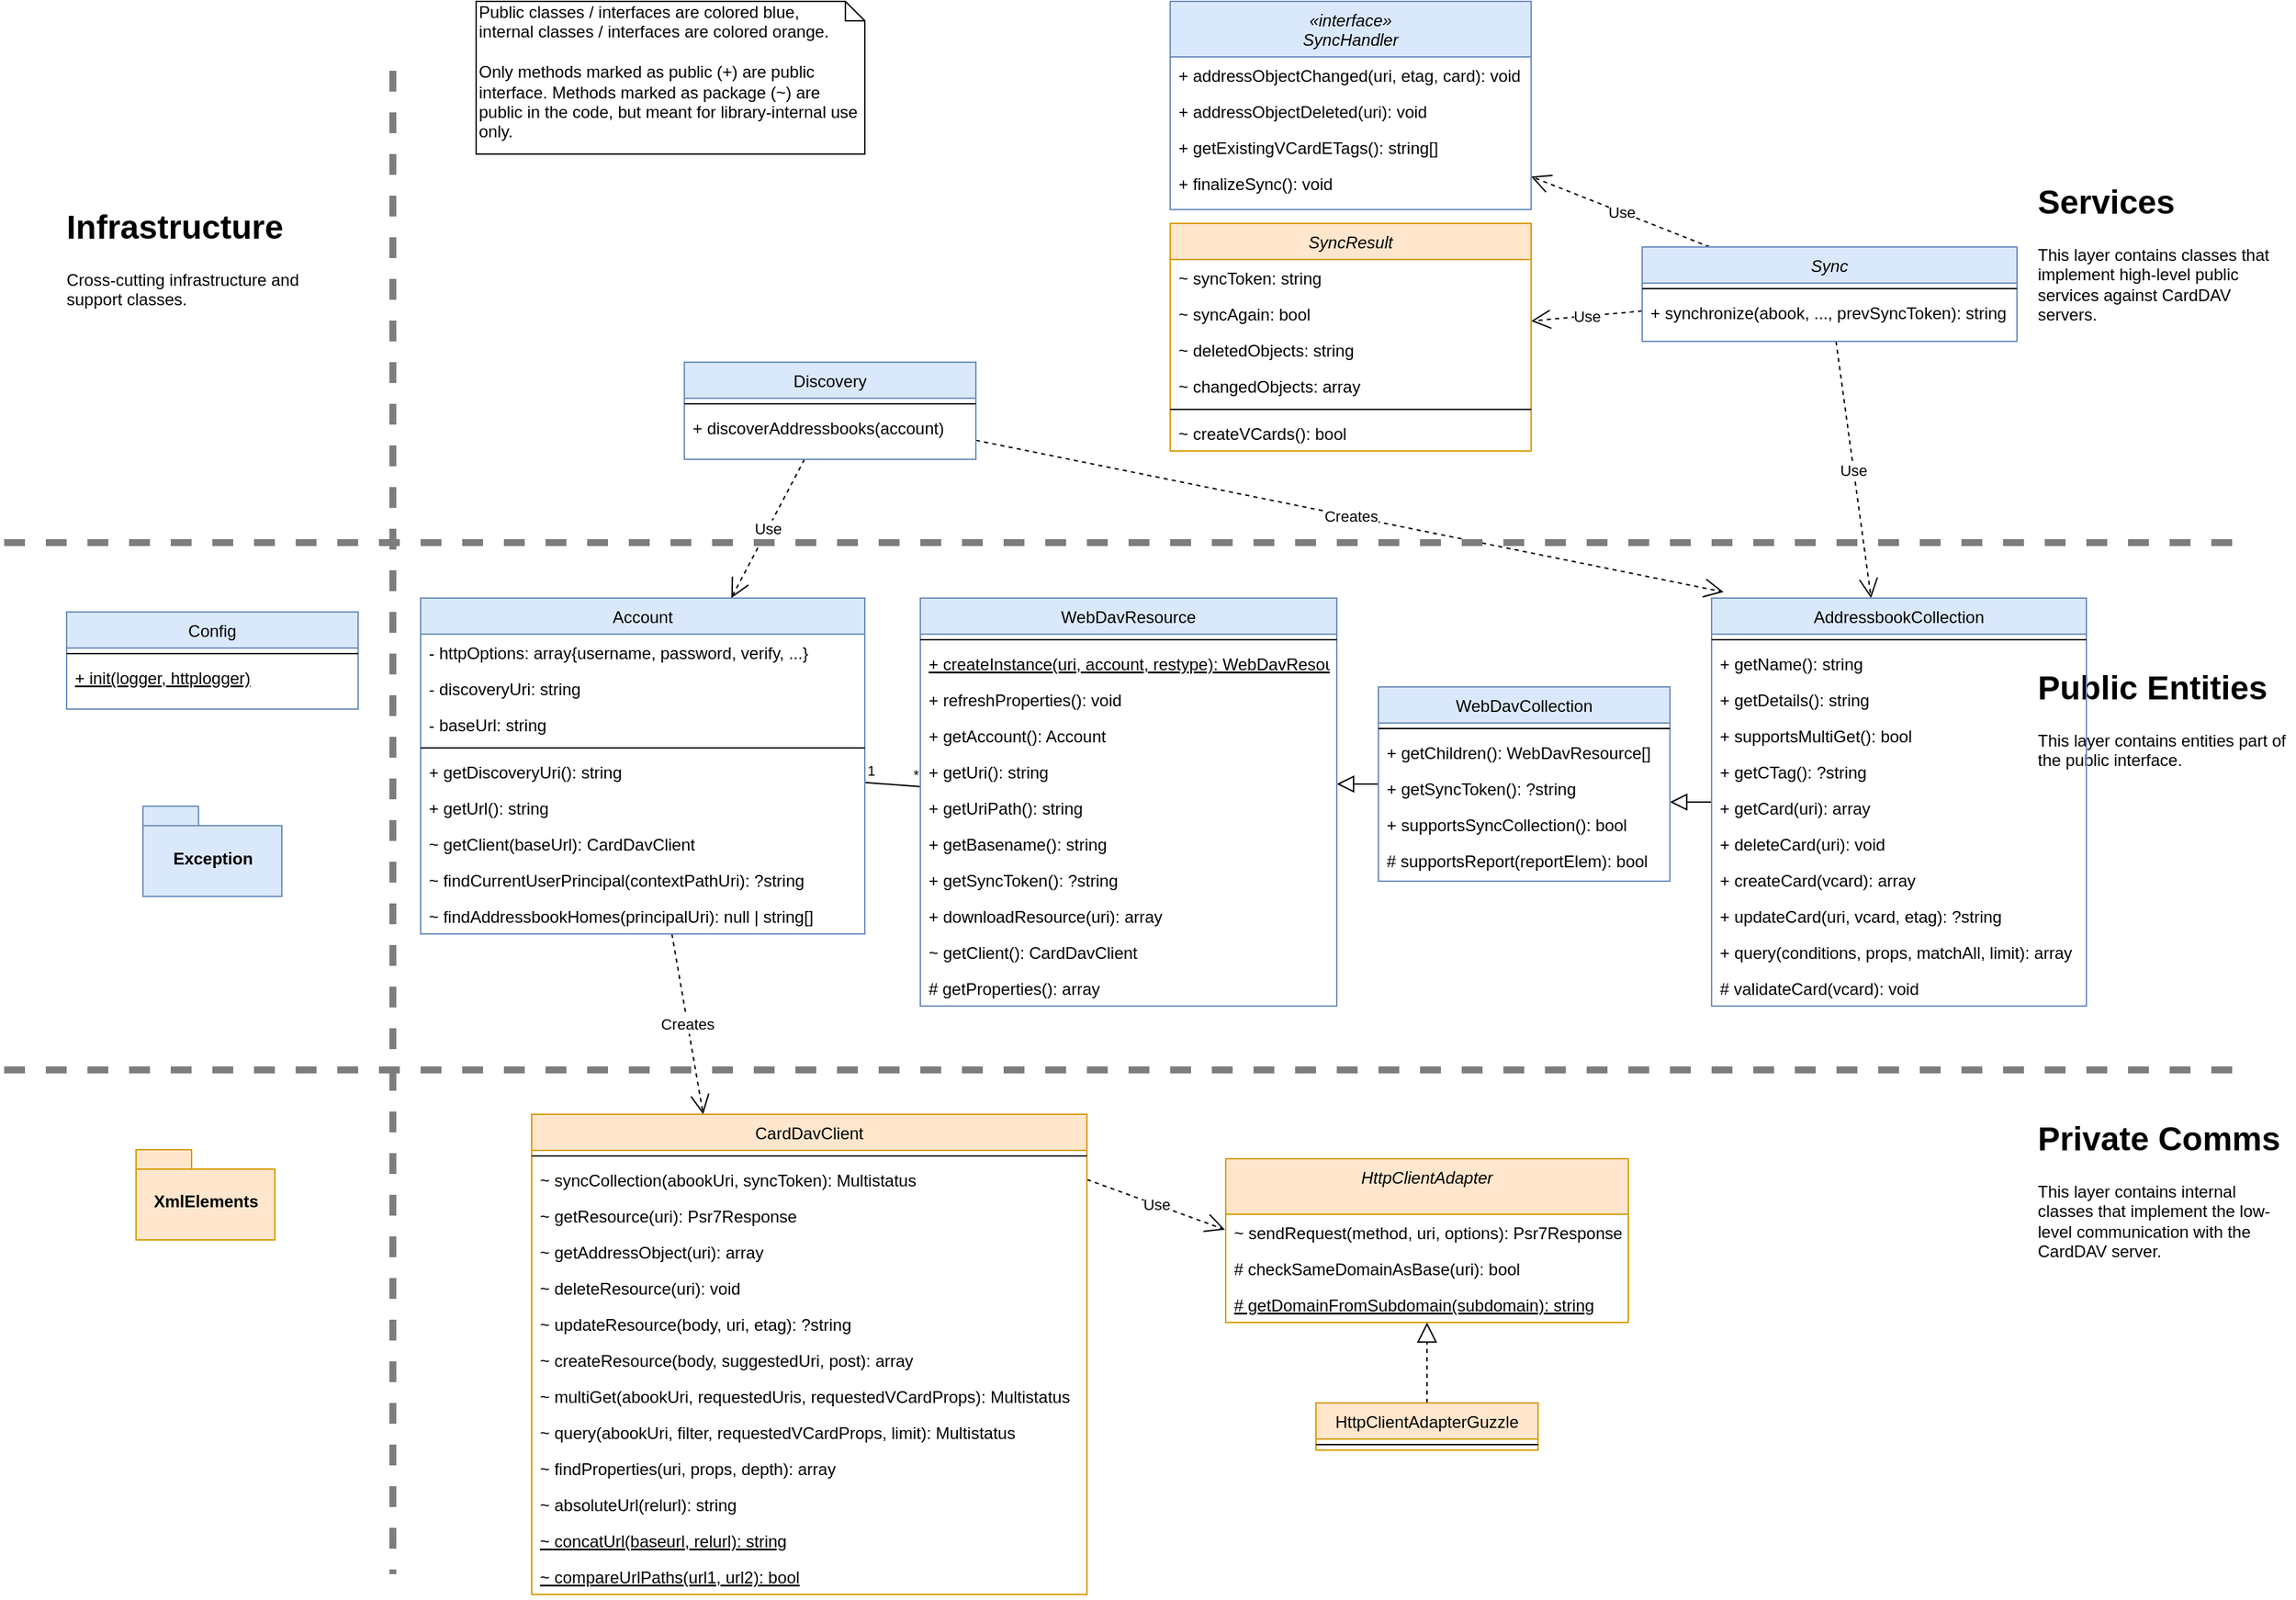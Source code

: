 <mxfile version="21.2.8" type="device">
  <diagram id="C5RBs43oDa-KdzZeNtuy" name="Page-1">
    <mxGraphModel dx="1449" dy="450" grid="1" gridSize="10" guides="1" tooltips="1" connect="1" arrows="1" fold="1" page="1" pageScale="1" pageWidth="827" pageHeight="1169" math="0" shadow="0">
      <root>
        <mxCell id="WIyWlLk6GJQsqaUBKTNV-0" />
        <mxCell id="WIyWlLk6GJQsqaUBKTNV-1" parent="WIyWlLk6GJQsqaUBKTNV-0" />
        <mxCell id="zkfFHV4jXpPFQw0GAbJ--16" value="" style="endArrow=block;endSize=10;endFill=0;shadow=0;strokeWidth=1;rounded=0;edgeStyle=elbowEdgeStyle;elbow=horizontal;" parent="WIyWlLk6GJQsqaUBKTNV-1" source="u7erIZxzKKhx946gxsI2-0" target="v_oZCs1MGEyOnMnWpm-Y-0" edge="1">
          <mxGeometry width="160" relative="1" as="geometry">
            <mxPoint x="351" y="373" as="sourcePoint" />
            <mxPoint x="451" y="271" as="targetPoint" />
            <Array as="points">
              <mxPoint x="830" y="620" />
              <mxPoint x="820" y="640" />
              <mxPoint x="810" y="614" />
            </Array>
          </mxGeometry>
        </mxCell>
        <mxCell id="u7erIZxzKKhx946gxsI2-4" value="Use" style="endArrow=open;endSize=12;dashed=1;html=1;" parent="WIyWlLk6GJQsqaUBKTNV-1" source="zkfFHV4jXpPFQw0GAbJ--0" target="u7erIZxzKKhx946gxsI2-0" edge="1">
          <mxGeometry width="160" relative="1" as="geometry">
            <mxPoint x="273.04" y="268" as="sourcePoint" />
            <mxPoint x="210" y="370" as="targetPoint" />
          </mxGeometry>
        </mxCell>
        <mxCell id="u7erIZxzKKhx946gxsI2-10" value="Creates" style="endArrow=open;endSize=12;dashed=1;html=1;entryX=0.032;entryY=-0.015;entryDx=0;entryDy=0;entryPerimeter=0;" parent="WIyWlLk6GJQsqaUBKTNV-1" source="zkfFHV4jXpPFQw0GAbJ--17" target="u7erIZxzKKhx946gxsI2-0" edge="1">
          <mxGeometry width="160" relative="1" as="geometry">
            <mxPoint x="361.045" y="268" as="sourcePoint" />
            <mxPoint x="526" y="490.98" as="targetPoint" />
          </mxGeometry>
        </mxCell>
        <mxCell id="u7erIZxzKKhx946gxsI2-11" value="Use" style="endArrow=open;endSize=12;dashed=1;html=1;" parent="WIyWlLk6GJQsqaUBKTNV-1" source="zkfFHV4jXpPFQw0GAbJ--17" target="zkfFHV4jXpPFQw0GAbJ--6" edge="1">
          <mxGeometry width="160" relative="1" as="geometry">
            <mxPoint x="558.801" y="268" as="sourcePoint" />
            <mxPoint x="551.199" y="490" as="targetPoint" />
          </mxGeometry>
        </mxCell>
        <mxCell id="u7erIZxzKKhx946gxsI2-27" value="Use" style="endArrow=open;endSize=12;dashed=1;html=1;" parent="WIyWlLk6GJQsqaUBKTNV-1" source="zkfFHV4jXpPFQw0GAbJ--0" target="u7erIZxzKKhx946gxsI2-36" edge="1">
          <mxGeometry width="160" relative="1" as="geometry">
            <mxPoint x="660" y="220" as="sourcePoint" />
            <mxPoint x="710.0" y="206.579" as="targetPoint" />
          </mxGeometry>
        </mxCell>
        <mxCell id="u7erIZxzKKhx946gxsI2-28" value="Use" style="endArrow=open;endSize=12;dashed=1;html=1;" parent="WIyWlLk6GJQsqaUBKTNV-1" source="zkfFHV4jXpPFQw0GAbJ--0" target="u7erIZxzKKhx946gxsI2-20" edge="1">
          <mxGeometry width="160" relative="1" as="geometry">
            <mxPoint x="630" y="221.891" as="sourcePoint" />
            <mxPoint x="720" y="205.2" as="targetPoint" />
          </mxGeometry>
        </mxCell>
        <mxCell id="u7erIZxzKKhx946gxsI2-71" value="" style="endArrow=none;html=1;rounded=0;" parent="WIyWlLk6GJQsqaUBKTNV-1" source="zkfFHV4jXpPFQw0GAbJ--6" target="zkfFHV4jXpPFQw0GAbJ--13" edge="1">
          <mxGeometry relative="1" as="geometry">
            <mxPoint x="390" y="840" as="sourcePoint" />
            <mxPoint x="550" y="840" as="targetPoint" />
          </mxGeometry>
        </mxCell>
        <mxCell id="u7erIZxzKKhx946gxsI2-72" value="1" style="resizable=0;html=1;align=left;verticalAlign=bottom;labelBackgroundColor=#ffffff;fontSize=10;" parent="u7erIZxzKKhx946gxsI2-71" connectable="0" vertex="1">
          <mxGeometry x="-1" relative="1" as="geometry" />
        </mxCell>
        <mxCell id="u7erIZxzKKhx946gxsI2-73" value="*" style="resizable=0;html=1;align=right;verticalAlign=bottom;labelBackgroundColor=#ffffff;fontSize=10;" parent="u7erIZxzKKhx946gxsI2-71" connectable="0" vertex="1">
          <mxGeometry x="1" relative="1" as="geometry" />
        </mxCell>
        <mxCell id="u7erIZxzKKhx946gxsI2-80" value="Use" style="endArrow=open;endSize=12;dashed=1;html=1;exitX=1;exitY=0.5;exitDx=0;exitDy=0;entryX=-0.002;entryY=0.433;entryDx=0;entryDy=0;entryPerimeter=0;" parent="WIyWlLk6GJQsqaUBKTNV-1" source="u7erIZxzKKhx946gxsI2-15" target="u7erIZxzKKhx946gxsI2-75" edge="1">
          <mxGeometry width="160" relative="1" as="geometry">
            <mxPoint x="265" y="980.491" as="sourcePoint" />
            <mxPoint x="425" y="949.996" as="targetPoint" />
          </mxGeometry>
        </mxCell>
        <mxCell id="u7erIZxzKKhx946gxsI2-84" value="" style="endArrow=block;dashed=1;endFill=0;endSize=12;html=1;" parent="WIyWlLk6GJQsqaUBKTNV-1" source="u7erIZxzKKhx946gxsI2-81" target="u7erIZxzKKhx946gxsI2-75" edge="1">
          <mxGeometry width="160" relative="1" as="geometry">
            <mxPoint x="310" y="1038" as="sourcePoint" />
            <mxPoint x="470" y="1038" as="targetPoint" />
          </mxGeometry>
        </mxCell>
        <mxCell id="u7erIZxzKKhx946gxsI2-85" value="Creates" style="endArrow=open;endSize=12;dashed=1;html=1;entryX=0.309;entryY=0;entryDx=0;entryDy=0;entryPerimeter=0;" parent="WIyWlLk6GJQsqaUBKTNV-1" source="zkfFHV4jXpPFQw0GAbJ--6" target="u7erIZxzKKhx946gxsI2-14" edge="1">
          <mxGeometry width="160" relative="1" as="geometry">
            <mxPoint x="20.001" y="876" as="sourcePoint" />
            <mxPoint x="398.66" y="1081.98" as="targetPoint" />
          </mxGeometry>
        </mxCell>
        <mxCell id="u7erIZxzKKhx946gxsI2-75" value="HttpClientAdapter" style="swimlane;fontStyle=2;align=center;verticalAlign=top;childLayout=stackLayout;horizontal=1;startSize=40;horizontalStack=0;resizeParent=1;resizeLast=0;collapsible=1;marginBottom=0;rounded=0;shadow=0;strokeWidth=1;fillColor=#ffe6cc;strokeColor=#d79b00;movableLabel=0;resizeHeight=1;" parent="WIyWlLk6GJQsqaUBKTNV-1" vertex="1">
          <mxGeometry x="560" y="884" width="290" height="118" as="geometry">
            <mxRectangle x="220" y="120" width="160" height="26" as="alternateBounds" />
          </mxGeometry>
        </mxCell>
        <mxCell id="u7erIZxzKKhx946gxsI2-76" value="~ sendRequest(method, uri, options): Psr7Response" style="text;strokeColor=none;fillColor=none;align=left;verticalAlign=top;spacingLeft=4;spacingRight=4;overflow=hidden;rotatable=0;points=[[0,0.5],[1,0.5]];portConstraint=eastwest;" parent="u7erIZxzKKhx946gxsI2-75" vertex="1">
          <mxGeometry y="40" width="290" height="26" as="geometry" />
        </mxCell>
        <mxCell id="rVAlodFFeOMfBNMGurua-0" value="# checkSameDomainAsBase(uri): bool" style="text;strokeColor=none;fillColor=none;align=left;verticalAlign=top;spacingLeft=4;spacingRight=4;overflow=hidden;rotatable=0;points=[[0,0.5],[1,0.5]];portConstraint=eastwest;" parent="u7erIZxzKKhx946gxsI2-75" vertex="1">
          <mxGeometry y="66" width="290" height="26" as="geometry" />
        </mxCell>
        <mxCell id="rVAlodFFeOMfBNMGurua-1" value="# getDomainFromSubdomain(subdomain): string" style="text;strokeColor=none;fillColor=none;align=left;verticalAlign=top;spacingLeft=4;spacingRight=4;overflow=hidden;rotatable=0;points=[[0,0.5],[1,0.5]];portConstraint=eastwest;fontStyle=4" parent="u7erIZxzKKhx946gxsI2-75" vertex="1">
          <mxGeometry y="92" width="290" height="26" as="geometry" />
        </mxCell>
        <mxCell id="u7erIZxzKKhx946gxsI2-14" value="CardDavClient" style="swimlane;fontStyle=0;align=center;verticalAlign=top;childLayout=stackLayout;horizontal=1;startSize=26;horizontalStack=0;resizeParent=1;resizeLast=0;collapsible=1;marginBottom=0;rounded=0;shadow=0;strokeWidth=1;fillColor=#ffe6cc;strokeColor=#d79b00;" parent="WIyWlLk6GJQsqaUBKTNV-1" vertex="1">
          <mxGeometry x="60" y="852" width="400" height="346" as="geometry">
            <mxRectangle x="340" y="380" width="170" height="26" as="alternateBounds" />
          </mxGeometry>
        </mxCell>
        <mxCell id="u7erIZxzKKhx946gxsI2-16" value="" style="line;html=1;strokeWidth=1;align=left;verticalAlign=middle;spacingTop=-1;spacingLeft=3;spacingRight=3;rotatable=0;labelPosition=right;points=[];portConstraint=eastwest;" parent="u7erIZxzKKhx946gxsI2-14" vertex="1">
          <mxGeometry y="26" width="400" height="8" as="geometry" />
        </mxCell>
        <mxCell id="u7erIZxzKKhx946gxsI2-15" value="~ syncCollection(abookUri, syncToken): Multistatus" style="text;align=left;verticalAlign=top;spacingLeft=4;spacingRight=4;overflow=hidden;rotatable=0;points=[[0,0.5],[1,0.5]];portConstraint=eastwest;" parent="u7erIZxzKKhx946gxsI2-14" vertex="1">
          <mxGeometry y="34" width="400" height="26" as="geometry" />
        </mxCell>
        <mxCell id="u7erIZxzKKhx946gxsI2-86" value="~ getResource(uri): Psr7Response" style="text;align=left;verticalAlign=top;spacingLeft=4;spacingRight=4;overflow=hidden;rotatable=0;points=[[0,0.5],[1,0.5]];portConstraint=eastwest;" parent="u7erIZxzKKhx946gxsI2-14" vertex="1">
          <mxGeometry y="60" width="400" height="26" as="geometry" />
        </mxCell>
        <mxCell id="u7erIZxzKKhx946gxsI2-87" value="~ getAddressObject(uri): array" style="text;align=left;verticalAlign=top;spacingLeft=4;spacingRight=4;overflow=hidden;rotatable=0;points=[[0,0.5],[1,0.5]];portConstraint=eastwest;" parent="u7erIZxzKKhx946gxsI2-14" vertex="1">
          <mxGeometry y="86" width="400" height="26" as="geometry" />
        </mxCell>
        <mxCell id="u7erIZxzKKhx946gxsI2-88" value="~ deleteResource(uri): void" style="text;align=left;verticalAlign=top;spacingLeft=4;spacingRight=4;overflow=hidden;rotatable=0;points=[[0,0.5],[1,0.5]];portConstraint=eastwest;" parent="u7erIZxzKKhx946gxsI2-14" vertex="1">
          <mxGeometry y="112" width="400" height="26" as="geometry" />
        </mxCell>
        <mxCell id="u7erIZxzKKhx946gxsI2-89" value="~ updateResource(body, uri, etag): ?string" style="text;align=left;verticalAlign=top;spacingLeft=4;spacingRight=4;overflow=hidden;rotatable=0;points=[[0,0.5],[1,0.5]];portConstraint=eastwest;" parent="u7erIZxzKKhx946gxsI2-14" vertex="1">
          <mxGeometry y="138" width="400" height="26" as="geometry" />
        </mxCell>
        <mxCell id="u7erIZxzKKhx946gxsI2-90" value="~ createResource(body, suggestedUri, post): array" style="text;align=left;verticalAlign=top;spacingLeft=4;spacingRight=4;overflow=hidden;rotatable=0;points=[[0,0.5],[1,0.5]];portConstraint=eastwest;" parent="u7erIZxzKKhx946gxsI2-14" vertex="1">
          <mxGeometry y="164" width="400" height="26" as="geometry" />
        </mxCell>
        <mxCell id="u7erIZxzKKhx946gxsI2-91" value="~ multiGet(abookUri, requestedUris, requestedVCardProps): Multistatus" style="text;align=left;verticalAlign=top;spacingLeft=4;spacingRight=4;overflow=hidden;rotatable=0;points=[[0,0.5],[1,0.5]];portConstraint=eastwest;" parent="u7erIZxzKKhx946gxsI2-14" vertex="1">
          <mxGeometry y="190" width="400" height="26" as="geometry" />
        </mxCell>
        <mxCell id="y4LscSbAUotfE9np0VlY-0" value="~ query(abookUri, filter, requestedVCardProps, limit): Multistatus" style="text;align=left;verticalAlign=top;spacingLeft=4;spacingRight=4;overflow=hidden;rotatable=0;points=[[0,0.5],[1,0.5]];portConstraint=eastwest;" parent="u7erIZxzKKhx946gxsI2-14" vertex="1">
          <mxGeometry y="216" width="400" height="26" as="geometry" />
        </mxCell>
        <mxCell id="u7erIZxzKKhx946gxsI2-92" value="~ findProperties(uri, props, depth): array" style="text;align=left;verticalAlign=top;spacingLeft=4;spacingRight=4;overflow=hidden;rotatable=0;points=[[0,0.5],[1,0.5]];portConstraint=eastwest;" parent="u7erIZxzKKhx946gxsI2-14" vertex="1">
          <mxGeometry y="242" width="400" height="26" as="geometry" />
        </mxCell>
        <mxCell id="u7erIZxzKKhx946gxsI2-93" value="~ absoluteUrl(relurl): string" style="text;align=left;verticalAlign=top;spacingLeft=4;spacingRight=4;overflow=hidden;rotatable=0;points=[[0,0.5],[1,0.5]];portConstraint=eastwest;" parent="u7erIZxzKKhx946gxsI2-14" vertex="1">
          <mxGeometry y="268" width="400" height="26" as="geometry" />
        </mxCell>
        <mxCell id="u7erIZxzKKhx946gxsI2-94" value="~ concatUrl(baseurl, relurl): string" style="text;align=left;verticalAlign=top;spacingLeft=4;spacingRight=4;overflow=hidden;rotatable=0;points=[[0,0.5],[1,0.5]];portConstraint=eastwest;fontStyle=4" parent="u7erIZxzKKhx946gxsI2-14" vertex="1">
          <mxGeometry y="294" width="400" height="26" as="geometry" />
        </mxCell>
        <mxCell id="u7erIZxzKKhx946gxsI2-95" value="~ compareUrlPaths(url1, url2): bool" style="text;align=left;verticalAlign=top;spacingLeft=4;spacingRight=4;overflow=hidden;rotatable=0;points=[[0,0.5],[1,0.5]];portConstraint=eastwest;fontStyle=4" parent="u7erIZxzKKhx946gxsI2-14" vertex="1">
          <mxGeometry y="320" width="400" height="26" as="geometry" />
        </mxCell>
        <mxCell id="u7erIZxzKKhx946gxsI2-96" value="" style="endArrow=none;html=1;strokeWidth=5;dashed=1;strokeColor=#7D7D7D;" parent="WIyWlLk6GJQsqaUBKTNV-1" edge="1">
          <mxGeometry width="50" height="50" relative="1" as="geometry">
            <mxPoint x="-320" y="440" as="sourcePoint" />
            <mxPoint x="1300" y="440" as="targetPoint" />
          </mxGeometry>
        </mxCell>
        <mxCell id="u7erIZxzKKhx946gxsI2-97" value="" style="endArrow=none;html=1;strokeWidth=5;dashed=1;strokeColor=#7D7D7D;" parent="WIyWlLk6GJQsqaUBKTNV-1" edge="1">
          <mxGeometry width="50" height="50" relative="1" as="geometry">
            <mxPoint x="-320" y="820" as="sourcePoint" />
            <mxPoint x="1300" y="820" as="targetPoint" />
          </mxGeometry>
        </mxCell>
        <mxCell id="u7erIZxzKKhx946gxsI2-99" value="&lt;h1&gt;Services&lt;/h1&gt;&lt;p&gt;This layer contains classes that implement high-level public services against CardDAV servers.&lt;/p&gt;" style="text;html=1;strokeColor=none;fillColor=none;spacing=5;spacingTop=-20;whiteSpace=wrap;overflow=hidden;rounded=0;" parent="WIyWlLk6GJQsqaUBKTNV-1" vertex="1">
          <mxGeometry x="1140" y="175" width="190" height="120" as="geometry" />
        </mxCell>
        <mxCell id="u7erIZxzKKhx946gxsI2-100" value="&lt;h1&gt;Public Entities&lt;/h1&gt;&lt;p&gt;This layer contains entities part of the public interface.&lt;/p&gt;" style="text;html=1;strokeColor=none;fillColor=none;spacing=5;spacingTop=-20;whiteSpace=wrap;overflow=hidden;rounded=0;" parent="WIyWlLk6GJQsqaUBKTNV-1" vertex="1">
          <mxGeometry x="1140" y="525" width="190" height="85" as="geometry" />
        </mxCell>
        <mxCell id="u7erIZxzKKhx946gxsI2-101" value="Public classes / interfaces are colored blue,&lt;br&gt;internal classes / interfaces are colored orange.&lt;br&gt;&lt;br&gt;Only methods marked as public (+) are public interface. Methods marked as package (~) are public in the code, but meant for library-internal use only." style="shape=note;whiteSpace=wrap;html=1;size=14;verticalAlign=top;align=left;spacingTop=-6;" parent="WIyWlLk6GJQsqaUBKTNV-1" vertex="1">
          <mxGeometry x="20" y="50" width="280" height="110" as="geometry" />
        </mxCell>
        <mxCell id="u7erIZxzKKhx946gxsI2-102" value="&lt;h1&gt;Private Comms&lt;/h1&gt;&lt;p&gt;This layer contains internal classes that implement the low-level communication with the CardDAV server.&lt;/p&gt;" style="text;html=1;strokeColor=none;fillColor=none;spacing=5;spacingTop=-20;whiteSpace=wrap;overflow=hidden;rounded=0;" parent="WIyWlLk6GJQsqaUBKTNV-1" vertex="1">
          <mxGeometry x="1140" y="850" width="190" height="120" as="geometry" />
        </mxCell>
        <mxCell id="u7erIZxzKKhx946gxsI2-107" value="XmlElements" style="shape=folder;fontStyle=1;spacingTop=10;tabWidth=40;tabHeight=14;tabPosition=left;html=1;fillColor=#ffe6cc;strokeColor=#d79b00;" parent="WIyWlLk6GJQsqaUBKTNV-1" vertex="1">
          <mxGeometry x="-225" y="877.5" width="100" height="65" as="geometry" />
        </mxCell>
        <mxCell id="u7erIZxzKKhx946gxsI2-110" value="Exception" style="shape=folder;fontStyle=1;spacingTop=10;tabWidth=40;tabHeight=14;tabPosition=left;html=1;fillColor=#dae8fc;strokeColor=#6c8ebf;" parent="WIyWlLk6GJQsqaUBKTNV-1" vertex="1">
          <mxGeometry x="-220" y="630" width="100" height="65" as="geometry" />
        </mxCell>
        <mxCell id="u7erIZxzKKhx946gxsI2-104" value="Config" style="swimlane;fontStyle=0;align=center;verticalAlign=top;childLayout=stackLayout;horizontal=1;startSize=26;horizontalStack=0;resizeParent=1;resizeLast=0;collapsible=1;marginBottom=0;rounded=0;shadow=0;strokeWidth=1;fillColor=#dae8fc;strokeColor=#6c8ebf;" parent="WIyWlLk6GJQsqaUBKTNV-1" vertex="1">
          <mxGeometry x="-275" y="490" width="210" height="70" as="geometry">
            <mxRectangle x="550" y="140" width="160" height="26" as="alternateBounds" />
          </mxGeometry>
        </mxCell>
        <mxCell id="u7erIZxzKKhx946gxsI2-105" value="" style="line;html=1;strokeWidth=1;align=left;verticalAlign=middle;spacingTop=-1;spacingLeft=3;spacingRight=3;rotatable=0;labelPosition=right;points=[];portConstraint=eastwest;" parent="u7erIZxzKKhx946gxsI2-104" vertex="1">
          <mxGeometry y="26" width="210" height="8" as="geometry" />
        </mxCell>
        <mxCell id="u7erIZxzKKhx946gxsI2-106" value="+ init(logger, httplogger)" style="text;align=left;verticalAlign=top;spacingLeft=4;spacingRight=4;overflow=hidden;rotatable=0;points=[[0,0.5],[1,0.5]];portConstraint=eastwest;fontStyle=4" parent="u7erIZxzKKhx946gxsI2-104" vertex="1">
          <mxGeometry y="34" width="210" height="26" as="geometry" />
        </mxCell>
        <mxCell id="u7erIZxzKKhx946gxsI2-111" value="" style="endArrow=none;html=1;strokeWidth=5;dashed=1;strokeColor=#7D7D7D;" parent="WIyWlLk6GJQsqaUBKTNV-1" edge="1">
          <mxGeometry width="50" height="50" relative="1" as="geometry">
            <mxPoint x="-40" y="100" as="sourcePoint" />
            <mxPoint x="-40" y="1183.333" as="targetPoint" />
          </mxGeometry>
        </mxCell>
        <mxCell id="u7erIZxzKKhx946gxsI2-112" value="&lt;h1&gt;Infrastructure&lt;/h1&gt;&lt;p&gt;Cross-cutting infrastructure and support classes.&lt;/p&gt;" style="text;html=1;strokeColor=none;fillColor=none;spacing=5;spacingTop=-20;whiteSpace=wrap;overflow=hidden;rounded=0;" parent="WIyWlLk6GJQsqaUBKTNV-1" vertex="1">
          <mxGeometry x="-280" y="192.5" width="190" height="85" as="geometry" />
        </mxCell>
        <mxCell id="u7erIZxzKKhx946gxsI2-81" value="HttpClientAdapterGuzzle" style="swimlane;fontStyle=0;align=center;verticalAlign=top;childLayout=stackLayout;horizontal=1;startSize=26;horizontalStack=0;resizeParent=1;resizeLast=0;collapsible=1;marginBottom=0;rounded=0;shadow=0;strokeWidth=1;fillColor=#ffe6cc;strokeColor=#d79b00;" parent="WIyWlLk6GJQsqaUBKTNV-1" vertex="1">
          <mxGeometry x="625" y="1060" width="160" height="34" as="geometry">
            <mxRectangle x="340" y="380" width="170" height="26" as="alternateBounds" />
          </mxGeometry>
        </mxCell>
        <mxCell id="u7erIZxzKKhx946gxsI2-83" value="" style="line;html=1;strokeWidth=1;align=left;verticalAlign=middle;spacingTop=-1;spacingLeft=3;spacingRight=3;rotatable=0;labelPosition=right;points=[];portConstraint=eastwest;" parent="u7erIZxzKKhx946gxsI2-81" vertex="1">
          <mxGeometry y="26" width="160" height="8" as="geometry" />
        </mxCell>
        <mxCell id="zkfFHV4jXpPFQw0GAbJ--6" value="Account" style="swimlane;fontStyle=0;align=center;verticalAlign=top;childLayout=stackLayout;horizontal=1;startSize=26;horizontalStack=0;resizeParent=1;resizeLast=0;collapsible=1;marginBottom=0;rounded=0;shadow=0;strokeWidth=1;fillColor=#dae8fc;strokeColor=#6c8ebf;" parent="WIyWlLk6GJQsqaUBKTNV-1" vertex="1">
          <mxGeometry x="-20" y="480" width="320" height="242" as="geometry">
            <mxRectangle x="130" y="380" width="160" height="26" as="alternateBounds" />
          </mxGeometry>
        </mxCell>
        <mxCell id="zkfFHV4jXpPFQw0GAbJ--7" value="- httpOptions: array{username, password, verify, ...}" style="text;align=left;verticalAlign=top;spacingLeft=4;spacingRight=4;overflow=hidden;rotatable=0;points=[[0,0.5],[1,0.5]];portConstraint=eastwest;" parent="zkfFHV4jXpPFQw0GAbJ--6" vertex="1">
          <mxGeometry y="26" width="320" height="26" as="geometry" />
        </mxCell>
        <mxCell id="u7erIZxzKKhx946gxsI2-48" value="- discoveryUri: string" style="text;align=left;verticalAlign=top;spacingLeft=4;spacingRight=4;overflow=hidden;rotatable=0;points=[[0,0.5],[1,0.5]];portConstraint=eastwest;rounded=0;shadow=0;html=0;" parent="zkfFHV4jXpPFQw0GAbJ--6" vertex="1">
          <mxGeometry y="52" width="320" height="26" as="geometry" />
        </mxCell>
        <mxCell id="u7erIZxzKKhx946gxsI2-49" value="- baseUrl: string" style="text;align=left;verticalAlign=top;spacingLeft=4;spacingRight=4;overflow=hidden;rotatable=0;points=[[0,0.5],[1,0.5]];portConstraint=eastwest;rounded=0;shadow=0;html=0;" parent="zkfFHV4jXpPFQw0GAbJ--6" vertex="1">
          <mxGeometry y="78" width="320" height="26" as="geometry" />
        </mxCell>
        <mxCell id="zkfFHV4jXpPFQw0GAbJ--9" value="" style="line;html=1;strokeWidth=1;align=left;verticalAlign=middle;spacingTop=-1;spacingLeft=3;spacingRight=3;rotatable=0;labelPosition=right;points=[];portConstraint=eastwest;" parent="zkfFHV4jXpPFQw0GAbJ--6" vertex="1">
          <mxGeometry y="104" width="320" height="8" as="geometry" />
        </mxCell>
        <mxCell id="zkfFHV4jXpPFQw0GAbJ--11" value="+ getDiscoveryUri(): string" style="text;align=left;verticalAlign=top;spacingLeft=4;spacingRight=4;overflow=hidden;rotatable=0;points=[[0,0.5],[1,0.5]];portConstraint=eastwest;" parent="zkfFHV4jXpPFQw0GAbJ--6" vertex="1">
          <mxGeometry y="112" width="320" height="26" as="geometry" />
        </mxCell>
        <mxCell id="u7erIZxzKKhx946gxsI2-6" value="+ getUrl(): string" style="text;align=left;verticalAlign=top;spacingLeft=4;spacingRight=4;overflow=hidden;rotatable=0;points=[[0,0.5],[1,0.5]];portConstraint=eastwest;" parent="zkfFHV4jXpPFQw0GAbJ--6" vertex="1">
          <mxGeometry y="138" width="320" height="26" as="geometry" />
        </mxCell>
        <mxCell id="zkfFHV4jXpPFQw0GAbJ--10" value="~ getClient(baseUrl): CardDavClient" style="text;align=left;verticalAlign=top;spacingLeft=4;spacingRight=4;overflow=hidden;rotatable=0;points=[[0,0.5],[1,0.5]];portConstraint=eastwest;fontStyle=0" parent="zkfFHV4jXpPFQw0GAbJ--6" vertex="1">
          <mxGeometry y="164" width="320" height="26" as="geometry" />
        </mxCell>
        <mxCell id="u7erIZxzKKhx946gxsI2-50" value="~ findCurrentUserPrincipal(contextPathUri): ?string" style="text;align=left;verticalAlign=top;spacingLeft=4;spacingRight=4;overflow=hidden;rotatable=0;points=[[0,0.5],[1,0.5]];portConstraint=eastwest;" parent="zkfFHV4jXpPFQw0GAbJ--6" vertex="1">
          <mxGeometry y="190" width="320" height="26" as="geometry" />
        </mxCell>
        <mxCell id="u7erIZxzKKhx946gxsI2-51" value="~ findAddressbookHomes(principalUri): null | string[]" style="text;align=left;verticalAlign=top;spacingLeft=4;spacingRight=4;overflow=hidden;rotatable=0;points=[[0,0.5],[1,0.5]];portConstraint=eastwest;" parent="zkfFHV4jXpPFQw0GAbJ--6" vertex="1">
          <mxGeometry y="216" width="320" height="26" as="geometry" />
        </mxCell>
        <mxCell id="v_oZCs1MGEyOnMnWpm-Y-11" value="" style="endArrow=block;endSize=10;endFill=0;shadow=0;strokeWidth=1;rounded=0;edgeStyle=elbowEdgeStyle;elbow=horizontal;" parent="WIyWlLk6GJQsqaUBKTNV-1" source="v_oZCs1MGEyOnMnWpm-Y-0" target="zkfFHV4jXpPFQw0GAbJ--13" edge="1">
          <mxGeometry width="160" relative="1" as="geometry">
            <mxPoint x="860" y="624" as="sourcePoint" />
            <mxPoint x="820" y="624" as="targetPoint" />
            <Array as="points">
              <mxPoint x="590" y="620" />
              <mxPoint x="580" y="600" />
              <mxPoint x="600" y="624" />
            </Array>
          </mxGeometry>
        </mxCell>
        <mxCell id="zkfFHV4jXpPFQw0GAbJ--0" value="Sync" style="swimlane;fontStyle=2;align=center;verticalAlign=top;childLayout=stackLayout;horizontal=1;startSize=26;horizontalStack=0;resizeParent=1;resizeLast=0;collapsible=1;marginBottom=0;rounded=0;shadow=0;strokeWidth=1;fillColor=#dae8fc;strokeColor=#6c8ebf;" parent="WIyWlLk6GJQsqaUBKTNV-1" vertex="1">
          <mxGeometry x="860" y="227" width="270" height="68" as="geometry">
            <mxRectangle x="220" y="120" width="160" height="26" as="alternateBounds" />
          </mxGeometry>
        </mxCell>
        <mxCell id="zkfFHV4jXpPFQw0GAbJ--4" value="" style="line;html=1;strokeWidth=1;align=left;verticalAlign=middle;spacingTop=-1;spacingLeft=3;spacingRight=3;rotatable=0;labelPosition=right;points=[];portConstraint=eastwest;" parent="zkfFHV4jXpPFQw0GAbJ--0" vertex="1">
          <mxGeometry y="26" width="270" height="8" as="geometry" />
        </mxCell>
        <mxCell id="zkfFHV4jXpPFQw0GAbJ--5" value="+ synchronize(abook, ..., prevSyncToken): string" style="text;align=left;verticalAlign=top;spacingLeft=4;spacingRight=4;overflow=hidden;rotatable=0;points=[[0,0.5],[1,0.5]];portConstraint=eastwest;" parent="zkfFHV4jXpPFQw0GAbJ--0" vertex="1">
          <mxGeometry y="34" width="270" height="26" as="geometry" />
        </mxCell>
        <mxCell id="u7erIZxzKKhx946gxsI2-36" value="«interface»&#xa;SyncHandler" style="swimlane;fontStyle=2;align=center;verticalAlign=top;childLayout=stackLayout;horizontal=1;startSize=40;horizontalStack=0;resizeParent=1;resizeLast=0;collapsible=1;marginBottom=0;rounded=0;shadow=0;strokeWidth=1;fillColor=#dae8fc;strokeColor=#6c8ebf;movableLabel=0;resizeHeight=1;" parent="WIyWlLk6GJQsqaUBKTNV-1" vertex="1">
          <mxGeometry x="520" y="50" width="260" height="150" as="geometry">
            <mxRectangle x="220" y="120" width="160" height="26" as="alternateBounds" />
          </mxGeometry>
        </mxCell>
        <mxCell id="u7erIZxzKKhx946gxsI2-42" value="+ addressObjectChanged(uri, etag, card): void" style="text;strokeColor=none;fillColor=none;align=left;verticalAlign=top;spacingLeft=4;spacingRight=4;overflow=hidden;rotatable=0;points=[[0,0.5],[1,0.5]];portConstraint=eastwest;" parent="u7erIZxzKKhx946gxsI2-36" vertex="1">
          <mxGeometry y="40" width="260" height="26" as="geometry" />
        </mxCell>
        <mxCell id="u7erIZxzKKhx946gxsI2-43" value="+ addressObjectDeleted(uri): void" style="text;strokeColor=none;fillColor=none;align=left;verticalAlign=top;spacingLeft=4;spacingRight=4;overflow=hidden;rotatable=0;points=[[0,0.5],[1,0.5]];portConstraint=eastwest;" parent="u7erIZxzKKhx946gxsI2-36" vertex="1">
          <mxGeometry y="66" width="260" height="26" as="geometry" />
        </mxCell>
        <mxCell id="u7erIZxzKKhx946gxsI2-45" value="+ getExistingVCardETags(): string[]" style="text;strokeColor=none;fillColor=none;align=left;verticalAlign=top;spacingLeft=4;spacingRight=4;overflow=hidden;rotatable=0;points=[[0,0.5],[1,0.5]];portConstraint=eastwest;" parent="u7erIZxzKKhx946gxsI2-36" vertex="1">
          <mxGeometry y="92" width="260" height="26" as="geometry" />
        </mxCell>
        <mxCell id="u7erIZxzKKhx946gxsI2-46" value="+ finalizeSync(): void" style="text;strokeColor=none;fillColor=none;align=left;verticalAlign=top;spacingLeft=4;spacingRight=4;overflow=hidden;rotatable=0;points=[[0,0.5],[1,0.5]];portConstraint=eastwest;" parent="u7erIZxzKKhx946gxsI2-36" vertex="1">
          <mxGeometry y="118" width="260" height="26" as="geometry" />
        </mxCell>
        <mxCell id="u7erIZxzKKhx946gxsI2-20" value="SyncResult" style="swimlane;fontStyle=2;align=center;verticalAlign=top;childLayout=stackLayout;horizontal=1;startSize=26;horizontalStack=0;resizeParent=1;resizeLast=0;collapsible=1;marginBottom=0;rounded=0;shadow=0;strokeWidth=1;fillColor=#ffe6cc;strokeColor=#d79b00;" parent="WIyWlLk6GJQsqaUBKTNV-1" vertex="1">
          <mxGeometry x="520" y="210" width="260" height="164" as="geometry">
            <mxRectangle x="220" y="120" width="160" height="26" as="alternateBounds" />
          </mxGeometry>
        </mxCell>
        <mxCell id="u7erIZxzKKhx946gxsI2-22" value="~ syncToken: string" style="text;align=left;verticalAlign=top;spacingLeft=4;spacingRight=4;overflow=hidden;rotatable=0;points=[[0,0.5],[1,0.5]];portConstraint=eastwest;" parent="u7erIZxzKKhx946gxsI2-20" vertex="1">
          <mxGeometry y="26" width="260" height="26" as="geometry" />
        </mxCell>
        <mxCell id="u7erIZxzKKhx946gxsI2-29" value="~ syncAgain: bool" style="text;align=left;verticalAlign=top;spacingLeft=4;spacingRight=4;overflow=hidden;rotatable=0;points=[[0,0.5],[1,0.5]];portConstraint=eastwest;" parent="u7erIZxzKKhx946gxsI2-20" vertex="1">
          <mxGeometry y="52" width="260" height="26" as="geometry" />
        </mxCell>
        <mxCell id="u7erIZxzKKhx946gxsI2-30" value="~ deletedObjects: string" style="text;align=left;verticalAlign=top;spacingLeft=4;spacingRight=4;overflow=hidden;rotatable=0;points=[[0,0.5],[1,0.5]];portConstraint=eastwest;" parent="u7erIZxzKKhx946gxsI2-20" vertex="1">
          <mxGeometry y="78" width="260" height="26" as="geometry" />
        </mxCell>
        <mxCell id="u7erIZxzKKhx946gxsI2-31" value="~ changedObjects: array" style="text;align=left;verticalAlign=top;spacingLeft=4;spacingRight=4;overflow=hidden;rotatable=0;points=[[0,0.5],[1,0.5]];portConstraint=eastwest;" parent="u7erIZxzKKhx946gxsI2-20" vertex="1">
          <mxGeometry y="104" width="260" height="26" as="geometry" />
        </mxCell>
        <mxCell id="u7erIZxzKKhx946gxsI2-21" value="" style="line;html=1;strokeWidth=1;align=left;verticalAlign=middle;spacingTop=-1;spacingLeft=3;spacingRight=3;rotatable=0;labelPosition=right;points=[];portConstraint=eastwest;" parent="u7erIZxzKKhx946gxsI2-20" vertex="1">
          <mxGeometry y="130" width="260" height="8" as="geometry" />
        </mxCell>
        <mxCell id="u7erIZxzKKhx946gxsI2-32" value="~ createVCards(): bool" style="text;strokeColor=none;fillColor=none;align=left;verticalAlign=top;spacingLeft=4;spacingRight=4;overflow=hidden;rotatable=0;points=[[0,0.5],[1,0.5]];portConstraint=eastwest;" parent="u7erIZxzKKhx946gxsI2-20" vertex="1">
          <mxGeometry y="138" width="260" height="26" as="geometry" />
        </mxCell>
        <mxCell id="zkfFHV4jXpPFQw0GAbJ--17" value="Discovery" style="swimlane;fontStyle=0;align=center;verticalAlign=top;childLayout=stackLayout;horizontal=1;startSize=26;horizontalStack=0;resizeParent=1;resizeLast=0;collapsible=1;marginBottom=0;rounded=0;shadow=0;strokeWidth=1;fillColor=#dae8fc;strokeColor=#6c8ebf;" parent="WIyWlLk6GJQsqaUBKTNV-1" vertex="1">
          <mxGeometry x="170" y="310" width="210" height="70" as="geometry">
            <mxRectangle x="550" y="140" width="160" height="26" as="alternateBounds" />
          </mxGeometry>
        </mxCell>
        <mxCell id="zkfFHV4jXpPFQw0GAbJ--23" value="" style="line;html=1;strokeWidth=1;align=left;verticalAlign=middle;spacingTop=-1;spacingLeft=3;spacingRight=3;rotatable=0;labelPosition=right;points=[];portConstraint=eastwest;" parent="zkfFHV4jXpPFQw0GAbJ--17" vertex="1">
          <mxGeometry y="26" width="210" height="8" as="geometry" />
        </mxCell>
        <mxCell id="zkfFHV4jXpPFQw0GAbJ--24" value="+ discoverAddressbooks(account)" style="text;align=left;verticalAlign=top;spacingLeft=4;spacingRight=4;overflow=hidden;rotatable=0;points=[[0,0.5],[1,0.5]];portConstraint=eastwest;" parent="zkfFHV4jXpPFQw0GAbJ--17" vertex="1">
          <mxGeometry y="34" width="210" height="26" as="geometry" />
        </mxCell>
        <mxCell id="zkfFHV4jXpPFQw0GAbJ--13" value="WebDavResource" style="swimlane;fontStyle=0;align=center;verticalAlign=top;childLayout=stackLayout;horizontal=1;startSize=26;horizontalStack=0;resizeParent=1;resizeLast=0;collapsible=1;marginBottom=0;rounded=0;shadow=0;strokeWidth=1;fillColor=#dae8fc;strokeColor=#6c8ebf;" parent="WIyWlLk6GJQsqaUBKTNV-1" vertex="1">
          <mxGeometry x="340" y="480" width="300" height="294" as="geometry">
            <mxRectangle x="340" y="380" width="170" height="26" as="alternateBounds" />
          </mxGeometry>
        </mxCell>
        <mxCell id="zkfFHV4jXpPFQw0GAbJ--15" value="" style="line;html=1;strokeWidth=1;align=left;verticalAlign=middle;spacingTop=-1;spacingLeft=3;spacingRight=3;rotatable=0;labelPosition=right;points=[];portConstraint=eastwest;" parent="zkfFHV4jXpPFQw0GAbJ--13" vertex="1">
          <mxGeometry y="26" width="300" height="8" as="geometry" />
        </mxCell>
        <mxCell id="v_oZCs1MGEyOnMnWpm-Y-15" value="+ createInstance(uri, account, restype): WebDavResource" style="text;align=left;verticalAlign=top;spacingLeft=4;spacingRight=4;overflow=hidden;rotatable=0;points=[[0,0.5],[1,0.5]];portConstraint=eastwest;fontStyle=4" parent="zkfFHV4jXpPFQw0GAbJ--13" vertex="1">
          <mxGeometry y="34" width="300" height="26" as="geometry" />
        </mxCell>
        <mxCell id="zkfFHV4jXpPFQw0GAbJ--14" value="+ refreshProperties(): void" style="text;align=left;verticalAlign=top;spacingLeft=4;spacingRight=4;overflow=hidden;rotatable=0;points=[[0,0.5],[1,0.5]];portConstraint=eastwest;" parent="zkfFHV4jXpPFQw0GAbJ--13" vertex="1">
          <mxGeometry y="60" width="300" height="26" as="geometry" />
        </mxCell>
        <mxCell id="u7erIZxzKKhx946gxsI2-55" value="+ getAccount(): Account" style="text;align=left;verticalAlign=top;spacingLeft=4;spacingRight=4;overflow=hidden;rotatable=0;points=[[0,0.5],[1,0.5]];portConstraint=eastwest;" parent="zkfFHV4jXpPFQw0GAbJ--13" vertex="1">
          <mxGeometry y="86" width="300" height="26" as="geometry" />
        </mxCell>
        <mxCell id="u7erIZxzKKhx946gxsI2-57" value="+ getUri(): string" style="text;align=left;verticalAlign=top;spacingLeft=4;spacingRight=4;overflow=hidden;rotatable=0;points=[[0,0.5],[1,0.5]];portConstraint=eastwest;" parent="zkfFHV4jXpPFQw0GAbJ--13" vertex="1">
          <mxGeometry y="112" width="300" height="26" as="geometry" />
        </mxCell>
        <mxCell id="v_oZCs1MGEyOnMnWpm-Y-13" value="+ getUriPath(): string" style="text;align=left;verticalAlign=top;spacingLeft=4;spacingRight=4;overflow=hidden;rotatable=0;points=[[0,0.5],[1,0.5]];portConstraint=eastwest;" parent="zkfFHV4jXpPFQw0GAbJ--13" vertex="1">
          <mxGeometry y="138" width="300" height="26" as="geometry" />
        </mxCell>
        <mxCell id="v_oZCs1MGEyOnMnWpm-Y-14" value="+ getBasename(): string" style="text;align=left;verticalAlign=top;spacingLeft=4;spacingRight=4;overflow=hidden;rotatable=0;points=[[0,0.5],[1,0.5]];portConstraint=eastwest;" parent="zkfFHV4jXpPFQw0GAbJ--13" vertex="1">
          <mxGeometry y="164" width="300" height="26" as="geometry" />
        </mxCell>
        <mxCell id="u7erIZxzKKhx946gxsI2-58" value="+ getSyncToken(): ?string" style="text;align=left;verticalAlign=top;spacingLeft=4;spacingRight=4;overflow=hidden;rotatable=0;points=[[0,0.5],[1,0.5]];portConstraint=eastwest;" parent="zkfFHV4jXpPFQw0GAbJ--13" vertex="1">
          <mxGeometry y="190" width="300" height="26" as="geometry" />
        </mxCell>
        <mxCell id="u7erIZxzKKhx946gxsI2-60" value="+ downloadResource(uri): array" style="text;align=left;verticalAlign=top;spacingLeft=4;spacingRight=4;overflow=hidden;rotatable=0;points=[[0,0.5],[1,0.5]];portConstraint=eastwest;" parent="zkfFHV4jXpPFQw0GAbJ--13" vertex="1">
          <mxGeometry y="216" width="300" height="26" as="geometry" />
        </mxCell>
        <mxCell id="u7erIZxzKKhx946gxsI2-56" value="~ getClient(): CardDavClient" style="text;align=left;verticalAlign=top;spacingLeft=4;spacingRight=4;overflow=hidden;rotatable=0;points=[[0,0.5],[1,0.5]];portConstraint=eastwest;" parent="zkfFHV4jXpPFQw0GAbJ--13" vertex="1">
          <mxGeometry y="242" width="300" height="26" as="geometry" />
        </mxCell>
        <mxCell id="u7erIZxzKKhx946gxsI2-61" value="# getProperties(): array" style="text;align=left;verticalAlign=top;spacingLeft=4;spacingRight=4;overflow=hidden;rotatable=0;points=[[0,0.5],[1,0.5]];portConstraint=eastwest;" parent="zkfFHV4jXpPFQw0GAbJ--13" vertex="1">
          <mxGeometry y="268" width="300" height="26" as="geometry" />
        </mxCell>
        <mxCell id="u7erIZxzKKhx946gxsI2-0" value="AddressbookCollection" style="swimlane;fontStyle=0;align=center;verticalAlign=top;childLayout=stackLayout;horizontal=1;startSize=26;horizontalStack=0;resizeParent=1;resizeLast=0;collapsible=1;marginBottom=0;rounded=0;shadow=0;strokeWidth=1;fillColor=#dae8fc;strokeColor=#6c8ebf;" parent="WIyWlLk6GJQsqaUBKTNV-1" vertex="1">
          <mxGeometry x="910" y="480" width="270" height="294" as="geometry">
            <mxRectangle x="340" y="380" width="170" height="26" as="alternateBounds" />
          </mxGeometry>
        </mxCell>
        <mxCell id="u7erIZxzKKhx946gxsI2-2" value="" style="line;html=1;strokeWidth=1;align=left;verticalAlign=middle;spacingTop=-1;spacingLeft=3;spacingRight=3;rotatable=0;labelPosition=right;points=[];portConstraint=eastwest;" parent="u7erIZxzKKhx946gxsI2-0" vertex="1">
          <mxGeometry y="26" width="270" height="8" as="geometry" />
        </mxCell>
        <mxCell id="u7erIZxzKKhx946gxsI2-53" value="+ getName(): string" style="text;strokeColor=none;fillColor=none;align=left;verticalAlign=top;spacingLeft=4;spacingRight=4;overflow=hidden;rotatable=0;points=[[0,0.5],[1,0.5]];portConstraint=eastwest;" parent="u7erIZxzKKhx946gxsI2-0" vertex="1">
          <mxGeometry y="34" width="270" height="26" as="geometry" />
        </mxCell>
        <mxCell id="u7erIZxzKKhx946gxsI2-54" value="+ getDetails(): string" style="text;strokeColor=none;fillColor=none;align=left;verticalAlign=top;spacingLeft=4;spacingRight=4;overflow=hidden;rotatable=0;points=[[0,0.5],[1,0.5]];portConstraint=eastwest;" parent="u7erIZxzKKhx946gxsI2-0" vertex="1">
          <mxGeometry y="60" width="270" height="26" as="geometry" />
        </mxCell>
        <mxCell id="u7erIZxzKKhx946gxsI2-63" value="+ supportsMultiGet(): bool" style="text;strokeColor=none;fillColor=none;align=left;verticalAlign=top;spacingLeft=4;spacingRight=4;overflow=hidden;rotatable=0;points=[[0,0.5],[1,0.5]];portConstraint=eastwest;" parent="u7erIZxzKKhx946gxsI2-0" vertex="1">
          <mxGeometry y="86" width="270" height="26" as="geometry" />
        </mxCell>
        <mxCell id="u7erIZxzKKhx946gxsI2-64" value="+ getCTag(): ?string" style="text;strokeColor=none;fillColor=none;align=left;verticalAlign=top;spacingLeft=4;spacingRight=4;overflow=hidden;rotatable=0;points=[[0,0.5],[1,0.5]];portConstraint=eastwest;" parent="u7erIZxzKKhx946gxsI2-0" vertex="1">
          <mxGeometry y="112" width="270" height="26" as="geometry" />
        </mxCell>
        <mxCell id="u7erIZxzKKhx946gxsI2-65" value="+ getCard(uri): array" style="text;strokeColor=none;fillColor=none;align=left;verticalAlign=top;spacingLeft=4;spacingRight=4;overflow=hidden;rotatable=0;points=[[0,0.5],[1,0.5]];portConstraint=eastwest;" parent="u7erIZxzKKhx946gxsI2-0" vertex="1">
          <mxGeometry y="138" width="270" height="26" as="geometry" />
        </mxCell>
        <mxCell id="u7erIZxzKKhx946gxsI2-66" value="+ deleteCard(uri): void" style="text;strokeColor=none;fillColor=none;align=left;verticalAlign=top;spacingLeft=4;spacingRight=4;overflow=hidden;rotatable=0;points=[[0,0.5],[1,0.5]];portConstraint=eastwest;" parent="u7erIZxzKKhx946gxsI2-0" vertex="1">
          <mxGeometry y="164" width="270" height="26" as="geometry" />
        </mxCell>
        <mxCell id="u7erIZxzKKhx946gxsI2-67" value="+ createCard(vcard): array" style="text;strokeColor=none;fillColor=none;align=left;verticalAlign=top;spacingLeft=4;spacingRight=4;overflow=hidden;rotatable=0;points=[[0,0.5],[1,0.5]];portConstraint=eastwest;" parent="u7erIZxzKKhx946gxsI2-0" vertex="1">
          <mxGeometry y="190" width="270" height="26" as="geometry" />
        </mxCell>
        <mxCell id="u7erIZxzKKhx946gxsI2-68" value="+ updateCard(uri, vcard, etag): ?string" style="text;strokeColor=none;fillColor=none;align=left;verticalAlign=top;spacingLeft=4;spacingRight=4;overflow=hidden;rotatable=0;points=[[0,0.5],[1,0.5]];portConstraint=eastwest;" parent="u7erIZxzKKhx946gxsI2-0" vertex="1">
          <mxGeometry y="216" width="270" height="26" as="geometry" />
        </mxCell>
        <mxCell id="e7asPVy4w3gbiPkJjLG5-0" value="+ query(conditions, props, matchAll, limit): array" style="text;strokeColor=none;fillColor=none;align=left;verticalAlign=top;spacingLeft=4;spacingRight=4;overflow=hidden;rotatable=0;points=[[0,0.5],[1,0.5]];portConstraint=eastwest;" parent="u7erIZxzKKhx946gxsI2-0" vertex="1">
          <mxGeometry y="242" width="270" height="26" as="geometry" />
        </mxCell>
        <mxCell id="u7erIZxzKKhx946gxsI2-69" value="# validateCard(vcard): void" style="text;strokeColor=none;fillColor=none;align=left;verticalAlign=top;spacingLeft=4;spacingRight=4;overflow=hidden;rotatable=0;points=[[0,0.5],[1,0.5]];portConstraint=eastwest;" parent="u7erIZxzKKhx946gxsI2-0" vertex="1">
          <mxGeometry y="268" width="270" height="26" as="geometry" />
        </mxCell>
        <mxCell id="v_oZCs1MGEyOnMnWpm-Y-0" value="WebDavCollection" style="swimlane;fontStyle=0;align=center;verticalAlign=top;childLayout=stackLayout;horizontal=1;startSize=26;horizontalStack=0;resizeParent=1;resizeLast=0;collapsible=1;marginBottom=0;rounded=0;shadow=0;strokeWidth=1;fillColor=#dae8fc;strokeColor=#6c8ebf;" parent="WIyWlLk6GJQsqaUBKTNV-1" vertex="1">
          <mxGeometry x="670" y="544" width="210" height="140" as="geometry">
            <mxRectangle x="340" y="380" width="170" height="26" as="alternateBounds" />
          </mxGeometry>
        </mxCell>
        <mxCell id="v_oZCs1MGEyOnMnWpm-Y-1" value="" style="line;html=1;strokeWidth=1;align=left;verticalAlign=middle;spacingTop=-1;spacingLeft=3;spacingRight=3;rotatable=0;labelPosition=right;points=[];portConstraint=eastwest;" parent="v_oZCs1MGEyOnMnWpm-Y-0" vertex="1">
          <mxGeometry y="26" width="210" height="8" as="geometry" />
        </mxCell>
        <mxCell id="v_oZCs1MGEyOnMnWpm-Y-2" value="+ getChildren(): WebDavResource[]" style="text;align=left;verticalAlign=top;spacingLeft=4;spacingRight=4;overflow=hidden;rotatable=0;points=[[0,0.5],[1,0.5]];portConstraint=eastwest;" parent="v_oZCs1MGEyOnMnWpm-Y-0" vertex="1">
          <mxGeometry y="34" width="210" height="26" as="geometry" />
        </mxCell>
        <mxCell id="v_oZCs1MGEyOnMnWpm-Y-5" value="+ getSyncToken(): ?string" style="text;align=left;verticalAlign=top;spacingLeft=4;spacingRight=4;overflow=hidden;rotatable=0;points=[[0,0.5],[1,0.5]];portConstraint=eastwest;" parent="v_oZCs1MGEyOnMnWpm-Y-0" vertex="1">
          <mxGeometry y="60" width="210" height="26" as="geometry" />
        </mxCell>
        <mxCell id="v_oZCs1MGEyOnMnWpm-Y-6" value="+ supportsSyncCollection(): bool" style="text;align=left;verticalAlign=top;spacingLeft=4;spacingRight=4;overflow=hidden;rotatable=0;points=[[0,0.5],[1,0.5]];portConstraint=eastwest;" parent="v_oZCs1MGEyOnMnWpm-Y-0" vertex="1">
          <mxGeometry y="86" width="210" height="26" as="geometry" />
        </mxCell>
        <mxCell id="v_oZCs1MGEyOnMnWpm-Y-10" value="# supportsReport(reportElem): bool" style="text;align=left;verticalAlign=top;spacingLeft=4;spacingRight=4;overflow=hidden;rotatable=0;points=[[0,0.5],[1,0.5]];portConstraint=eastwest;" parent="v_oZCs1MGEyOnMnWpm-Y-0" vertex="1">
          <mxGeometry y="112" width="210" height="26" as="geometry" />
        </mxCell>
      </root>
    </mxGraphModel>
  </diagram>
</mxfile>
